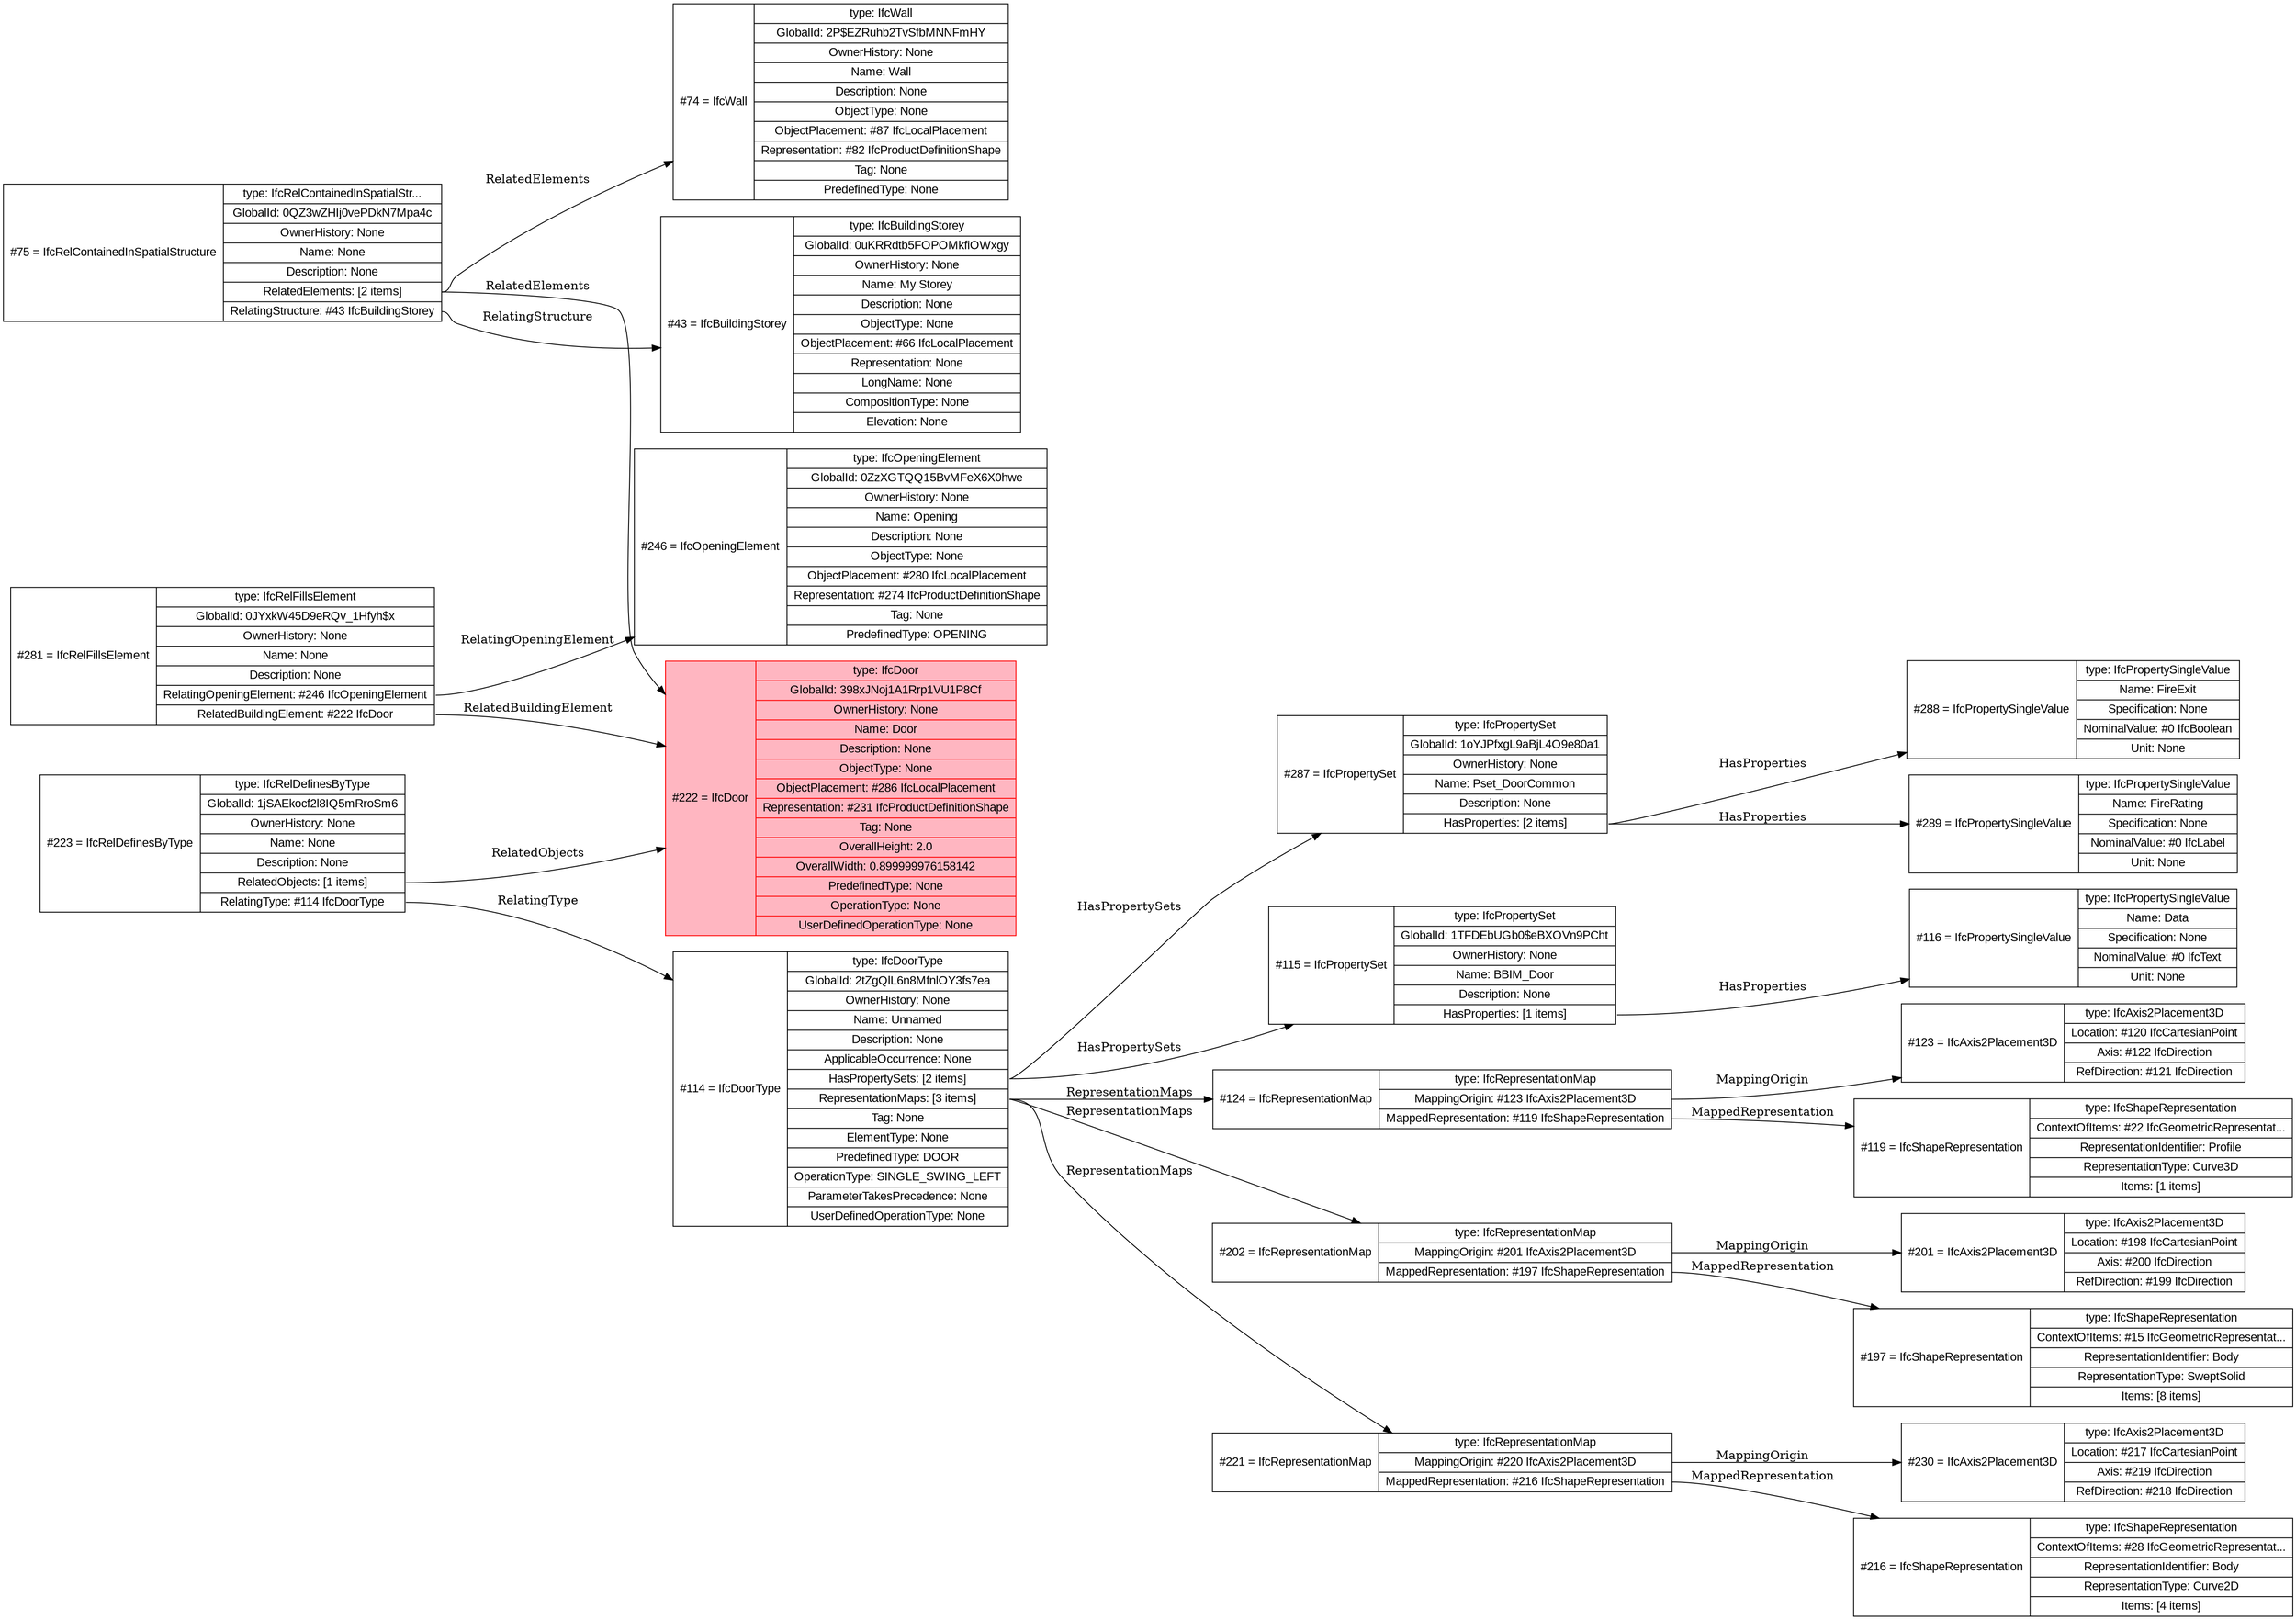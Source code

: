 strict digraph {
rankdir=LR;
layout=dot;
concentrate=true;
"#222 IfcDoor" [label="{#222 = IfcDoor|{<type> type: IfcDoor | <GlobalId> GlobalId: 398xJNoj1A1Rrp1VU1P8Cf | <OwnerHistory> OwnerHistory: None | <Name> Name: Door | <Description> Description: None | <ObjectType> ObjectType: None | <ObjectPlacement> ObjectPlacement: #286 IfcLocalPlacement | <Representation> Representation: #231 IfcProductDefinitionShape | <Tag> Tag: None | <OverallHeight> OverallHeight: 2.0 | <OverallWidth> OverallWidth: 0.899999976158142 | <PredefinedType> PredefinedType: None | <OperationType> OperationType: None | <UserDefinedOperationType> UserDefinedOperationType: None}}", is_selected=True, shape=record, fontname=Arial, color=red, style=filled, fillcolor=lightpink, fontcolor=black];
"#75 IfcRelContainedInSpatialStructure" [label="{#75 = IfcRelContainedInSpatialStructure|{<type> type: IfcRelContainedInSpatialStr... | <GlobalId> GlobalId: 0QZ3wZHIj0vePDkN7Mpa4c | <OwnerHistory> OwnerHistory: None | <Name> Name: None | <Description> Description: None | <RelatedElements> RelatedElements: [2 items] | <RelatingStructure> RelatingStructure: #43 IfcBuildingStorey}}", is_selected=False, shape=record, fontname=Arial];
"#74 IfcWall" [label="{#74 = IfcWall|{<type> type: IfcWall | <GlobalId> GlobalId: 2P$EZRuhb2TvSfbMNNFmHY | <OwnerHistory> OwnerHistory: None | <Name> Name: Wall | <Description> Description: None | <ObjectType> ObjectType: None | <ObjectPlacement> ObjectPlacement: #87 IfcLocalPlacement | <Representation> Representation: #82 IfcProductDefinitionShape | <Tag> Tag: None | <PredefinedType> PredefinedType: None}}", is_selected=False, shape=record, fontname=Arial];
"#43 IfcBuildingStorey" [label="{#43 = IfcBuildingStorey|{<type> type: IfcBuildingStorey | <GlobalId> GlobalId: 0uKRRdtb5FOPOMkfiOWxgy | <OwnerHistory> OwnerHistory: None | <Name> Name: My Storey | <Description> Description: None | <ObjectType> ObjectType: None | <ObjectPlacement> ObjectPlacement: #66 IfcLocalPlacement | <Representation> Representation: None | <LongName> LongName: None | <CompositionType> CompositionType: None | <Elevation> Elevation: None}}", is_selected=False, shape=record, fontname=Arial];
"#223 IfcRelDefinesByType" [label="{#223 = IfcRelDefinesByType|{<type> type: IfcRelDefinesByType | <GlobalId> GlobalId: 1jSAEkocf2l8IQ5mRroSm6 | <OwnerHistory> OwnerHistory: None | <Name> Name: None | <Description> Description: None | <RelatedObjects> RelatedObjects: [1 items] | <RelatingType> RelatingType: #114 IfcDoorType}}", is_selected=False, shape=record, fontname=Arial];
"#114 IfcDoorType" [label="{#114 = IfcDoorType|{<type> type: IfcDoorType | <GlobalId> GlobalId: 2tZgQlL6n8MfnlOY3fs7ea | <OwnerHistory> OwnerHistory: None | <Name> Name: Unnamed | <Description> Description: None | <ApplicableOccurrence> ApplicableOccurrence: None | <HasPropertySets> HasPropertySets: [2 items] | <RepresentationMaps> RepresentationMaps: [3 items] | <Tag> Tag: None | <ElementType> ElementType: None | <PredefinedType> PredefinedType: DOOR | <OperationType> OperationType: SINGLE_SWING_LEFT | <ParameterTakesPrecedence> ParameterTakesPrecedence: None | <UserDefinedOperationType> UserDefinedOperationType: None}}", is_selected=False, shape=record, fontname=Arial];
"#115 IfcPropertySet" [label="{#115 = IfcPropertySet|{<type> type: IfcPropertySet | <GlobalId> GlobalId: 1TFDEbUGb0$eBXOVn9PCht | <OwnerHistory> OwnerHistory: None | <Name> Name: BBIM_Door | <Description> Description: None | <HasProperties> HasProperties: [1 items]}}", is_selected=False, shape=record, fontname=Arial];
"#116 IfcPropertySingleValue" [label="{#116 = IfcPropertySingleValue|{<type> type: IfcPropertySingleValue | <Name> Name: Data | <Specification> Specification: None | <NominalValue> NominalValue: #0 IfcText | <Unit> Unit: None}}", is_selected=False, shape=record, fontname=Arial];
"#287 IfcPropertySet" [label="{#287 = IfcPropertySet|{<type> type: IfcPropertySet | <GlobalId> GlobalId: 1oYJPfxgL9aBjL4O9e80a1 | <OwnerHistory> OwnerHistory: None | <Name> Name: Pset_DoorCommon | <Description> Description: None | <HasProperties> HasProperties: [2 items]}}", is_selected=False, shape=record, fontname=Arial];
"#288 IfcPropertySingleValue" [label="{#288 = IfcPropertySingleValue|{<type> type: IfcPropertySingleValue | <Name> Name: FireExit | <Specification> Specification: None | <NominalValue> NominalValue: #0 IfcBoolean | <Unit> Unit: None}}", is_selected=False, shape=record, fontname=Arial];
"#289 IfcPropertySingleValue" [label="{#289 = IfcPropertySingleValue|{<type> type: IfcPropertySingleValue | <Name> Name: FireRating | <Specification> Specification: None | <NominalValue> NominalValue: #0 IfcLabel | <Unit> Unit: None}}", is_selected=False, shape=record, fontname=Arial];
"#124 IfcRepresentationMap" [label="{#124 = IfcRepresentationMap|{<type> type: IfcRepresentationMap | <MappingOrigin> MappingOrigin: #123 IfcAxis2Placement3D | <MappedRepresentation> MappedRepresentation: #119 IfcShapeRepresentation}}", is_selected=False, shape=record, fontname=Arial];
"#123 IfcAxis2Placement3D" [label="{#123 = IfcAxis2Placement3D|{<type> type: IfcAxis2Placement3D | <Location> Location: #120 IfcCartesianPoint | <Axis> Axis: #122 IfcDirection | <RefDirection> RefDirection: #121 IfcDirection}}", is_selected=False, shape=record, fontname=Arial];
"#119 IfcShapeRepresentation" [label="{#119 = IfcShapeRepresentation|{<type> type: IfcShapeRepresentation | <ContextOfItems> ContextOfItems: #22 IfcGeometricRepresentat... | <RepresentationIdentifier> RepresentationIdentifier: Profile | <RepresentationType> RepresentationType: Curve3D | <Items> Items: [1 items]}}", is_selected=False, shape=record, fontname=Arial];
"#202 IfcRepresentationMap" [label="{#202 = IfcRepresentationMap|{<type> type: IfcRepresentationMap | <MappingOrigin> MappingOrigin: #201 IfcAxis2Placement3D | <MappedRepresentation> MappedRepresentation: #197 IfcShapeRepresentation}}", is_selected=False, shape=record, fontname=Arial];
"#201 IfcAxis2Placement3D" [label="{#201 = IfcAxis2Placement3D|{<type> type: IfcAxis2Placement3D | <Location> Location: #198 IfcCartesianPoint | <Axis> Axis: #200 IfcDirection | <RefDirection> RefDirection: #199 IfcDirection}}", is_selected=False, shape=record, fontname=Arial];
"#197 IfcShapeRepresentation" [label="{#197 = IfcShapeRepresentation|{<type> type: IfcShapeRepresentation | <ContextOfItems> ContextOfItems: #15 IfcGeometricRepresentat... | <RepresentationIdentifier> RepresentationIdentifier: Body | <RepresentationType> RepresentationType: SweptSolid | <Items> Items: [8 items]}}", is_selected=False, shape=record, fontname=Arial];
"#221 IfcRepresentationMap" [label="{#221 = IfcRepresentationMap|{<type> type: IfcRepresentationMap | <MappingOrigin> MappingOrigin: #220 IfcAxis2Placement3D | <MappedRepresentation> MappedRepresentation: #216 IfcShapeRepresentation}}", is_selected=False, shape=record, fontname=Arial];
"#220 IfcAxis2Placement3D" [label="{#230 = IfcAxis2Placement3D|{<type> type: IfcAxis2Placement3D | <Location> Location: #217 IfcCartesianPoint | <Axis> Axis: #219 IfcDirection | <RefDirection> RefDirection: #218 IfcDirection}}", is_selected=False, shape=record, fontname=Arial];
"#216 IfcShapeRepresentation" [label="{#216 = IfcShapeRepresentation|{<type> type: IfcShapeRepresentation | <ContextOfItems> ContextOfItems: #28 IfcGeometricRepresentat... | <RepresentationIdentifier> RepresentationIdentifier: Body | <RepresentationType> RepresentationType: Curve2D | <Items> Items: [4 items]}}", is_selected=False, shape=record, fontname=Arial];
"#281 IfcRelFillsElement" [label="{#281 = IfcRelFillsElement|{<type> type: IfcRelFillsElement | <GlobalId> GlobalId: 0JYxkW45D9eRQv_1Hfyh$x | <OwnerHistory> OwnerHistory: None | <Name> Name: None | <Description> Description: None | <RelatingOpeningElement> RelatingOpeningElement: #246 IfcOpeningElement | <RelatedBuildingElement> RelatedBuildingElement: #222 IfcDoor}}", is_selected=False, shape=record, fontname=Arial];
"#246 IfcOpeningElement" [label="{#246 = IfcOpeningElement|{<type> type: IfcOpeningElement | <GlobalId> GlobalId: 0ZzXGTQQ15BvMFeX6X0hwe | <OwnerHistory> OwnerHistory: None | <Name> Name: Opening | <Description> Description: None | <ObjectType> ObjectType: None | <ObjectPlacement> ObjectPlacement: #280 IfcLocalPlacement | <Representation> Representation: #274 IfcProductDefinitionShape | <Tag> Tag: None | <PredefinedType> PredefinedType: OPENING}}", is_selected=False, shape=record, fontname=Arial];
"#75 IfcRelContainedInSpatialStructure" -> "#222 IfcDoor" [label=" RelatedElements ", tailport=RelatedElements];
"#75 IfcRelContainedInSpatialStructure" -> "#74 IfcWall" [label=" RelatedElements ", tailport=RelatedElements];
"#75 IfcRelContainedInSpatialStructure" -> "#43 IfcBuildingStorey" [label=" RelatingStructure ", tailport=RelatingStructure];
"#223 IfcRelDefinesByType" -> "#222 IfcDoor" [label=" RelatedObjects ", tailport=RelatedObjects];
"#223 IfcRelDefinesByType" -> "#114 IfcDoorType" [label=" RelatingType ", tailport=RelatingType];
"#114 IfcDoorType" -> "#115 IfcPropertySet" [label=" HasPropertySets ", tailport=HasPropertySets];
"#114 IfcDoorType" -> "#287 IfcPropertySet" [label=" HasPropertySets ", tailport=HasPropertySets];
"#114 IfcDoorType" -> "#124 IfcRepresentationMap" [label=" RepresentationMaps ", tailport=RepresentationMaps];
"#114 IfcDoorType" -> "#202 IfcRepresentationMap" [label=" RepresentationMaps ", tailport=RepresentationMaps];
"#114 IfcDoorType" -> "#221 IfcRepresentationMap" [label=" RepresentationMaps ", tailport=RepresentationMaps];
"#115 IfcPropertySet" -> "#116 IfcPropertySingleValue" [label=" HasProperties ", tailport=HasProperties];
"#287 IfcPropertySet" -> "#288 IfcPropertySingleValue" [label=" HasProperties ", tailport=HasProperties];
"#287 IfcPropertySet" -> "#289 IfcPropertySingleValue" [label=" HasProperties ", tailport=HasProperties];
"#124 IfcRepresentationMap" -> "#123 IfcAxis2Placement3D" [label=" MappingOrigin ", tailport=MappingOrigin];
"#124 IfcRepresentationMap" -> "#119 IfcShapeRepresentation" [label=" MappedRepresentation ", tailport=MappedRepresentation];
"#202 IfcRepresentationMap" -> "#201 IfcAxis2Placement3D" [label=" MappingOrigin ", tailport=MappingOrigin];
"#202 IfcRepresentationMap" -> "#197 IfcShapeRepresentation" [label=" MappedRepresentation ", tailport=MappedRepresentation];
"#221 IfcRepresentationMap" -> "#220 IfcAxis2Placement3D" [label=" MappingOrigin ", tailport=MappingOrigin];
"#221 IfcRepresentationMap" -> "#216 IfcShapeRepresentation" [label=" MappedRepresentation ", tailport=MappedRepresentation];
"#281 IfcRelFillsElement" -> "#222 IfcDoor" [label=" RelatedBuildingElement ", tailport=RelatedBuildingElement];
"#281 IfcRelFillsElement" -> "#246 IfcOpeningElement" [label=" RelatingOpeningElement ", tailport=RelatingOpeningElement];
graph [dpi=300];
graph [fontname=Arial, fontsize=14];
}
